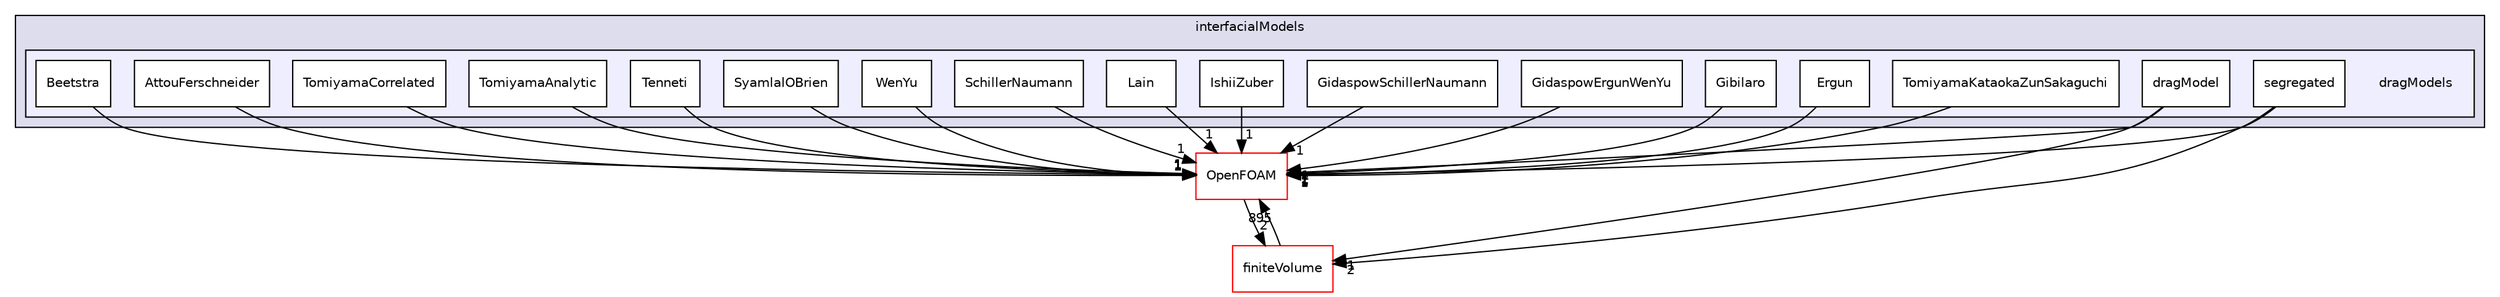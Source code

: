 digraph "src/phaseSystemModels/reactingEulerFoam/interfacialModels/dragModels" {
  bgcolor=transparent;
  compound=true
  node [ fontsize="10", fontname="Helvetica"];
  edge [ labelfontsize="10", labelfontname="Helvetica"];
  subgraph clusterdir_5934097b4d7408dbf6d7abeb4fcc346f {
    graph [ bgcolor="#ddddee", pencolor="black", label="interfacialModels" fontname="Helvetica", fontsize="10", URL="dir_5934097b4d7408dbf6d7abeb4fcc346f.html"]
  subgraph clusterdir_326a3023cc127b39f379d1d16589515e {
    graph [ bgcolor="#eeeeff", pencolor="black", label="" URL="dir_326a3023cc127b39f379d1d16589515e.html"];
    dir_326a3023cc127b39f379d1d16589515e [shape=plaintext label="dragModels"];
    dir_ee303b44978efc952447dbc47d7d7a5e [shape=box label="AttouFerschneider" color="black" fillcolor="white" style="filled" URL="dir_ee303b44978efc952447dbc47d7d7a5e.html"];
    dir_8e28bfc3f5b4277b813211f875688112 [shape=box label="Beetstra" color="black" fillcolor="white" style="filled" URL="dir_8e28bfc3f5b4277b813211f875688112.html"];
    dir_31334280f7719a4e9ba1123ec45ab2e9 [shape=box label="dragModel" color="black" fillcolor="white" style="filled" URL="dir_31334280f7719a4e9ba1123ec45ab2e9.html"];
    dir_0c146fc77496220529f60bffc8bc8501 [shape=box label="Ergun" color="black" fillcolor="white" style="filled" URL="dir_0c146fc77496220529f60bffc8bc8501.html"];
    dir_2e2eb2b22afec9714dd9ad9b156413d3 [shape=box label="Gibilaro" color="black" fillcolor="white" style="filled" URL="dir_2e2eb2b22afec9714dd9ad9b156413d3.html"];
    dir_ffe88c6103e84245ee2931f0582167f5 [shape=box label="GidaspowErgunWenYu" color="black" fillcolor="white" style="filled" URL="dir_ffe88c6103e84245ee2931f0582167f5.html"];
    dir_99fefa6b03899f445cd9e83e1f96bce5 [shape=box label="GidaspowSchillerNaumann" color="black" fillcolor="white" style="filled" URL="dir_99fefa6b03899f445cd9e83e1f96bce5.html"];
    dir_343e34749b1b6c43b716ce0967377667 [shape=box label="IshiiZuber" color="black" fillcolor="white" style="filled" URL="dir_343e34749b1b6c43b716ce0967377667.html"];
    dir_6a5a12ca0eef37d543e22d9f56f39477 [shape=box label="Lain" color="black" fillcolor="white" style="filled" URL="dir_6a5a12ca0eef37d543e22d9f56f39477.html"];
    dir_fd0d3024002bed264ec7feaca15c1e60 [shape=box label="SchillerNaumann" color="black" fillcolor="white" style="filled" URL="dir_fd0d3024002bed264ec7feaca15c1e60.html"];
    dir_6ad0f44484112cea11694848d4664eb6 [shape=box label="segregated" color="black" fillcolor="white" style="filled" URL="dir_6ad0f44484112cea11694848d4664eb6.html"];
    dir_0189f0e53dfa911ad4e88690899e0a3e [shape=box label="SyamlalOBrien" color="black" fillcolor="white" style="filled" URL="dir_0189f0e53dfa911ad4e88690899e0a3e.html"];
    dir_8ca029be9dab5852140fbc6da633adaa [shape=box label="Tenneti" color="black" fillcolor="white" style="filled" URL="dir_8ca029be9dab5852140fbc6da633adaa.html"];
    dir_b8265b43dbd49f60b8214ccca7c7149d [shape=box label="TomiyamaAnalytic" color="black" fillcolor="white" style="filled" URL="dir_b8265b43dbd49f60b8214ccca7c7149d.html"];
    dir_44800c9185f904dbffefe0fbdc3993ce [shape=box label="TomiyamaCorrelated" color="black" fillcolor="white" style="filled" URL="dir_44800c9185f904dbffefe0fbdc3993ce.html"];
    dir_6f99225aaf42f726349bd308af77912b [shape=box label="TomiyamaKataokaZunSakaguchi" color="black" fillcolor="white" style="filled" URL="dir_6f99225aaf42f726349bd308af77912b.html"];
    dir_f5a0997389940aafb6435028bfb3e8e1 [shape=box label="WenYu" color="black" fillcolor="white" style="filled" URL="dir_f5a0997389940aafb6435028bfb3e8e1.html"];
  }
  }
  dir_9bd15774b555cf7259a6fa18f99fe99b [shape=box label="finiteVolume" color="red" URL="dir_9bd15774b555cf7259a6fa18f99fe99b.html"];
  dir_c5473ff19b20e6ec4dfe5c310b3778a8 [shape=box label="OpenFOAM" color="red" URL="dir_c5473ff19b20e6ec4dfe5c310b3778a8.html"];
  dir_9bd15774b555cf7259a6fa18f99fe99b->dir_c5473ff19b20e6ec4dfe5c310b3778a8 [headlabel="895", labeldistance=1.5 headhref="dir_000814_002151.html"];
  dir_8e28bfc3f5b4277b813211f875688112->dir_c5473ff19b20e6ec4dfe5c310b3778a8 [headlabel="1", labeldistance=1.5 headhref="dir_003083_002151.html"];
  dir_6f99225aaf42f726349bd308af77912b->dir_c5473ff19b20e6ec4dfe5c310b3778a8 [headlabel="1", labeldistance=1.5 headhref="dir_003117_002151.html"];
  dir_31334280f7719a4e9ba1123ec45ab2e9->dir_9bd15774b555cf7259a6fa18f99fe99b [headlabel="1", labeldistance=1.5 headhref="dir_003084_000814.html"];
  dir_31334280f7719a4e9ba1123ec45ab2e9->dir_c5473ff19b20e6ec4dfe5c310b3778a8 [headlabel="2", labeldistance=1.5 headhref="dir_003084_002151.html"];
  dir_343e34749b1b6c43b716ce0967377667->dir_c5473ff19b20e6ec4dfe5c310b3778a8 [headlabel="1", labeldistance=1.5 headhref="dir_003100_002151.html"];
  dir_44800c9185f904dbffefe0fbdc3993ce->dir_c5473ff19b20e6ec4dfe5c310b3778a8 [headlabel="1", labeldistance=1.5 headhref="dir_003115_002151.html"];
  dir_ffe88c6103e84245ee2931f0582167f5->dir_c5473ff19b20e6ec4dfe5c310b3778a8 [headlabel="1", labeldistance=1.5 headhref="dir_003094_002151.html"];
  dir_0189f0e53dfa911ad4e88690899e0a3e->dir_c5473ff19b20e6ec4dfe5c310b3778a8 [headlabel="1", labeldistance=1.5 headhref="dir_003109_002151.html"];
  dir_0c146fc77496220529f60bffc8bc8501->dir_c5473ff19b20e6ec4dfe5c310b3778a8 [headlabel="1", labeldistance=1.5 headhref="dir_003088_002151.html"];
  dir_6a5a12ca0eef37d543e22d9f56f39477->dir_c5473ff19b20e6ec4dfe5c310b3778a8 [headlabel="1", labeldistance=1.5 headhref="dir_003102_002151.html"];
  dir_b8265b43dbd49f60b8214ccca7c7149d->dir_c5473ff19b20e6ec4dfe5c310b3778a8 [headlabel="1", labeldistance=1.5 headhref="dir_003113_002151.html"];
  dir_fd0d3024002bed264ec7feaca15c1e60->dir_c5473ff19b20e6ec4dfe5c310b3778a8 [headlabel="1", labeldistance=1.5 headhref="dir_003104_002151.html"];
  dir_99fefa6b03899f445cd9e83e1f96bce5->dir_c5473ff19b20e6ec4dfe5c310b3778a8 [headlabel="1", labeldistance=1.5 headhref="dir_003097_002151.html"];
  dir_ee303b44978efc952447dbc47d7d7a5e->dir_c5473ff19b20e6ec4dfe5c310b3778a8 [headlabel="1", labeldistance=1.5 headhref="dir_003082_002151.html"];
  dir_8ca029be9dab5852140fbc6da633adaa->dir_c5473ff19b20e6ec4dfe5c310b3778a8 [headlabel="1", labeldistance=1.5 headhref="dir_003112_002151.html"];
  dir_c5473ff19b20e6ec4dfe5c310b3778a8->dir_9bd15774b555cf7259a6fa18f99fe99b [headlabel="2", labeldistance=1.5 headhref="dir_002151_000814.html"];
  dir_2e2eb2b22afec9714dd9ad9b156413d3->dir_c5473ff19b20e6ec4dfe5c310b3778a8 [headlabel="1", labeldistance=1.5 headhref="dir_003091_002151.html"];
  dir_6ad0f44484112cea11694848d4664eb6->dir_9bd15774b555cf7259a6fa18f99fe99b [headlabel="2", labeldistance=1.5 headhref="dir_003107_000814.html"];
  dir_6ad0f44484112cea11694848d4664eb6->dir_c5473ff19b20e6ec4dfe5c310b3778a8 [headlabel="1", labeldistance=1.5 headhref="dir_003107_002151.html"];
  dir_f5a0997389940aafb6435028bfb3e8e1->dir_c5473ff19b20e6ec4dfe5c310b3778a8 [headlabel="1", labeldistance=1.5 headhref="dir_003118_002151.html"];
}
